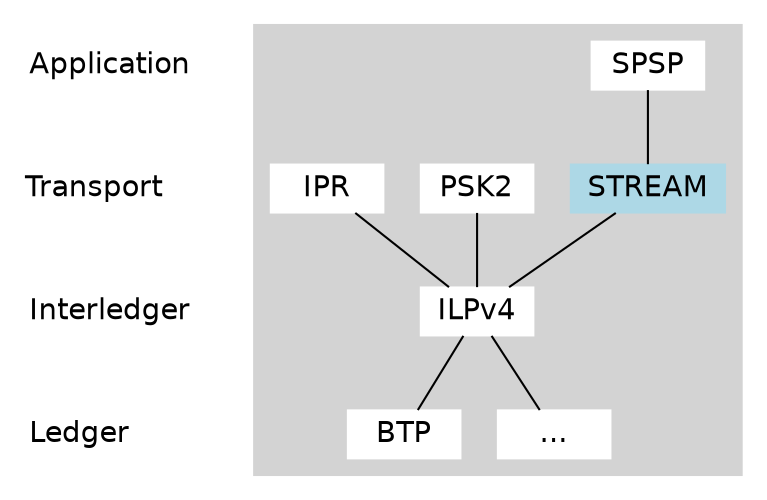 graph G {
  node [shape = box,height=.1,fontname = "helvetica"];
  newrank=true;

  app [label="Application\l" shape="plaintext" width=1.5]
  transport [label="Transport\l" shape="plaintext" width=1.5]
  interledger [label="Interledger\l" shape="plaintext" width=1.5]
  ledger [label="Ledger\l" shape="plaintext" width=1.5]

  subgraph cluster_0 {
    style=filled;
    color=lightgrey;
    node [style=filled,color=white];
    app1 [label=SPSP];
    tr1 [label=STREAM, color=lightblue];
    tr2 [label=PSK2];
    tr3 [label=IPR];
    im1 [label="ILPv4"];
    lli1 [label="BTP"];
    lli2 [label="..."];
    app1 -- tr1;
    tr2 -- im1;
    tr1 -- im1;
    tr3 -- im1;
    im1 -- lli1;
    im1 -- lli2;
    fontname = "helvetica";
  }

  { rank=same; app app1 }
  { rank=same; transport tr1 tr2 tr3 }
  { rank=same; interledger im1 }
  { rank=same; ledger lli1 lli2 }
}
